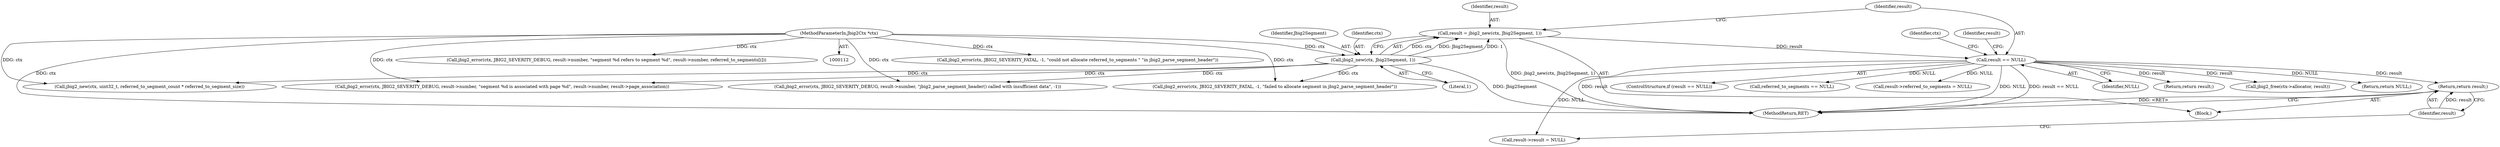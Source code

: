 digraph "0_ghostscript_e698d5c11d27212aa1098bc5b1673a3378563092_11@pointer" {
"1000417" [label="(Return,return result;)"];
"1000418" [label="(Identifier,result)"];
"1000139" [label="(Call,result == NULL)"];
"1000132" [label="(Call,result = jbig2_new(ctx, Jbig2Segment, 1))"];
"1000134" [label="(Call,jbig2_new(ctx, Jbig2Segment, 1))"];
"1000113" [label="(MethodParameterIn,Jbig2Ctx *ctx)"];
"1000117" [label="(Block,)"];
"1000136" [label="(Identifier,Jbig2Segment)"];
"1000385" [label="(Call,jbig2_error(ctx, JBIG2_SEVERITY_DEBUG, result->number, \"segment %d is associated with page %d\", result->number, result->page_association))"];
"1000138" [label="(ControlStructure,if (result == NULL))"];
"1000139" [label="(Call,result == NULL)"];
"1000133" [label="(Identifier,result)"];
"1000144" [label="(Identifier,ctx)"];
"1000284" [label="(Call,referred_to_segments == NULL)"];
"1000137" [label="(Literal,1)"];
"1000153" [label="(Identifier,result)"];
"1000352" [label="(Call,result->referred_to_segments = NULL)"];
"1000143" [label="(Call,jbig2_error(ctx, JBIG2_SEVERITY_FATAL, -1, \"failed to allocate segment in jbig2_parse_segment_header\"))"];
"1000288" [label="(Call,jbig2_error(ctx, JBIG2_SEVERITY_FATAL, -1, \"could not allocate referred_to_segments \" \"in jbig2_parse_segment_header\"))"];
"1000134" [label="(Call,jbig2_new(ctx, Jbig2Segment, 1))"];
"1000113" [label="(MethodParameterIn,Jbig2Ctx *ctx)"];
"1000418" [label="(Identifier,result)"];
"1000412" [label="(Call,result->result = NULL)"];
"1000140" [label="(Identifier,result)"];
"1000419" [label="(MethodReturn,RET)"];
"1000255" [label="(Call,jbig2_error(ctx, JBIG2_SEVERITY_DEBUG, result->number, \"jbig2_parse_segment_header() called with insufficient data\", -1))"];
"1000277" [label="(Call,jbig2_new(ctx, uint32_t, referred_to_segment_count * referred_to_segment_size))"];
"1000141" [label="(Identifier,NULL)"];
"1000417" [label="(Return,return result;)"];
"1000149" [label="(Return,return result;)"];
"1000264" [label="(Call,jbig2_free(ctx->allocator, result))"];
"1000135" [label="(Identifier,ctx)"];
"1000269" [label="(Return,return NULL;)"];
"1000332" [label="(Call,jbig2_error(ctx, JBIG2_SEVERITY_DEBUG, result->number, \"segment %d refers to segment %d\", result->number, referred_to_segments[i]))"];
"1000132" [label="(Call,result = jbig2_new(ctx, Jbig2Segment, 1))"];
"1000417" -> "1000117"  [label="AST: "];
"1000417" -> "1000418"  [label="CFG: "];
"1000418" -> "1000417"  [label="AST: "];
"1000419" -> "1000417"  [label="CFG: "];
"1000417" -> "1000419"  [label="DDG: <RET>"];
"1000418" -> "1000417"  [label="DDG: result"];
"1000139" -> "1000417"  [label="DDG: result"];
"1000418" -> "1000412"  [label="CFG: "];
"1000139" -> "1000138"  [label="AST: "];
"1000139" -> "1000141"  [label="CFG: "];
"1000140" -> "1000139"  [label="AST: "];
"1000141" -> "1000139"  [label="AST: "];
"1000144" -> "1000139"  [label="CFG: "];
"1000153" -> "1000139"  [label="CFG: "];
"1000139" -> "1000419"  [label="DDG: NULL"];
"1000139" -> "1000419"  [label="DDG: result == NULL"];
"1000139" -> "1000419"  [label="DDG: result"];
"1000132" -> "1000139"  [label="DDG: result"];
"1000139" -> "1000149"  [label="DDG: result"];
"1000139" -> "1000264"  [label="DDG: result"];
"1000139" -> "1000269"  [label="DDG: NULL"];
"1000139" -> "1000284"  [label="DDG: NULL"];
"1000139" -> "1000352"  [label="DDG: NULL"];
"1000139" -> "1000412"  [label="DDG: NULL"];
"1000132" -> "1000117"  [label="AST: "];
"1000132" -> "1000134"  [label="CFG: "];
"1000133" -> "1000132"  [label="AST: "];
"1000134" -> "1000132"  [label="AST: "];
"1000140" -> "1000132"  [label="CFG: "];
"1000132" -> "1000419"  [label="DDG: jbig2_new(ctx, Jbig2Segment, 1)"];
"1000134" -> "1000132"  [label="DDG: ctx"];
"1000134" -> "1000132"  [label="DDG: Jbig2Segment"];
"1000134" -> "1000132"  [label="DDG: 1"];
"1000134" -> "1000137"  [label="CFG: "];
"1000135" -> "1000134"  [label="AST: "];
"1000136" -> "1000134"  [label="AST: "];
"1000137" -> "1000134"  [label="AST: "];
"1000134" -> "1000419"  [label="DDG: Jbig2Segment"];
"1000113" -> "1000134"  [label="DDG: ctx"];
"1000134" -> "1000143"  [label="DDG: ctx"];
"1000134" -> "1000255"  [label="DDG: ctx"];
"1000134" -> "1000277"  [label="DDG: ctx"];
"1000134" -> "1000385"  [label="DDG: ctx"];
"1000113" -> "1000112"  [label="AST: "];
"1000113" -> "1000419"  [label="DDG: ctx"];
"1000113" -> "1000143"  [label="DDG: ctx"];
"1000113" -> "1000255"  [label="DDG: ctx"];
"1000113" -> "1000277"  [label="DDG: ctx"];
"1000113" -> "1000288"  [label="DDG: ctx"];
"1000113" -> "1000332"  [label="DDG: ctx"];
"1000113" -> "1000385"  [label="DDG: ctx"];
}
